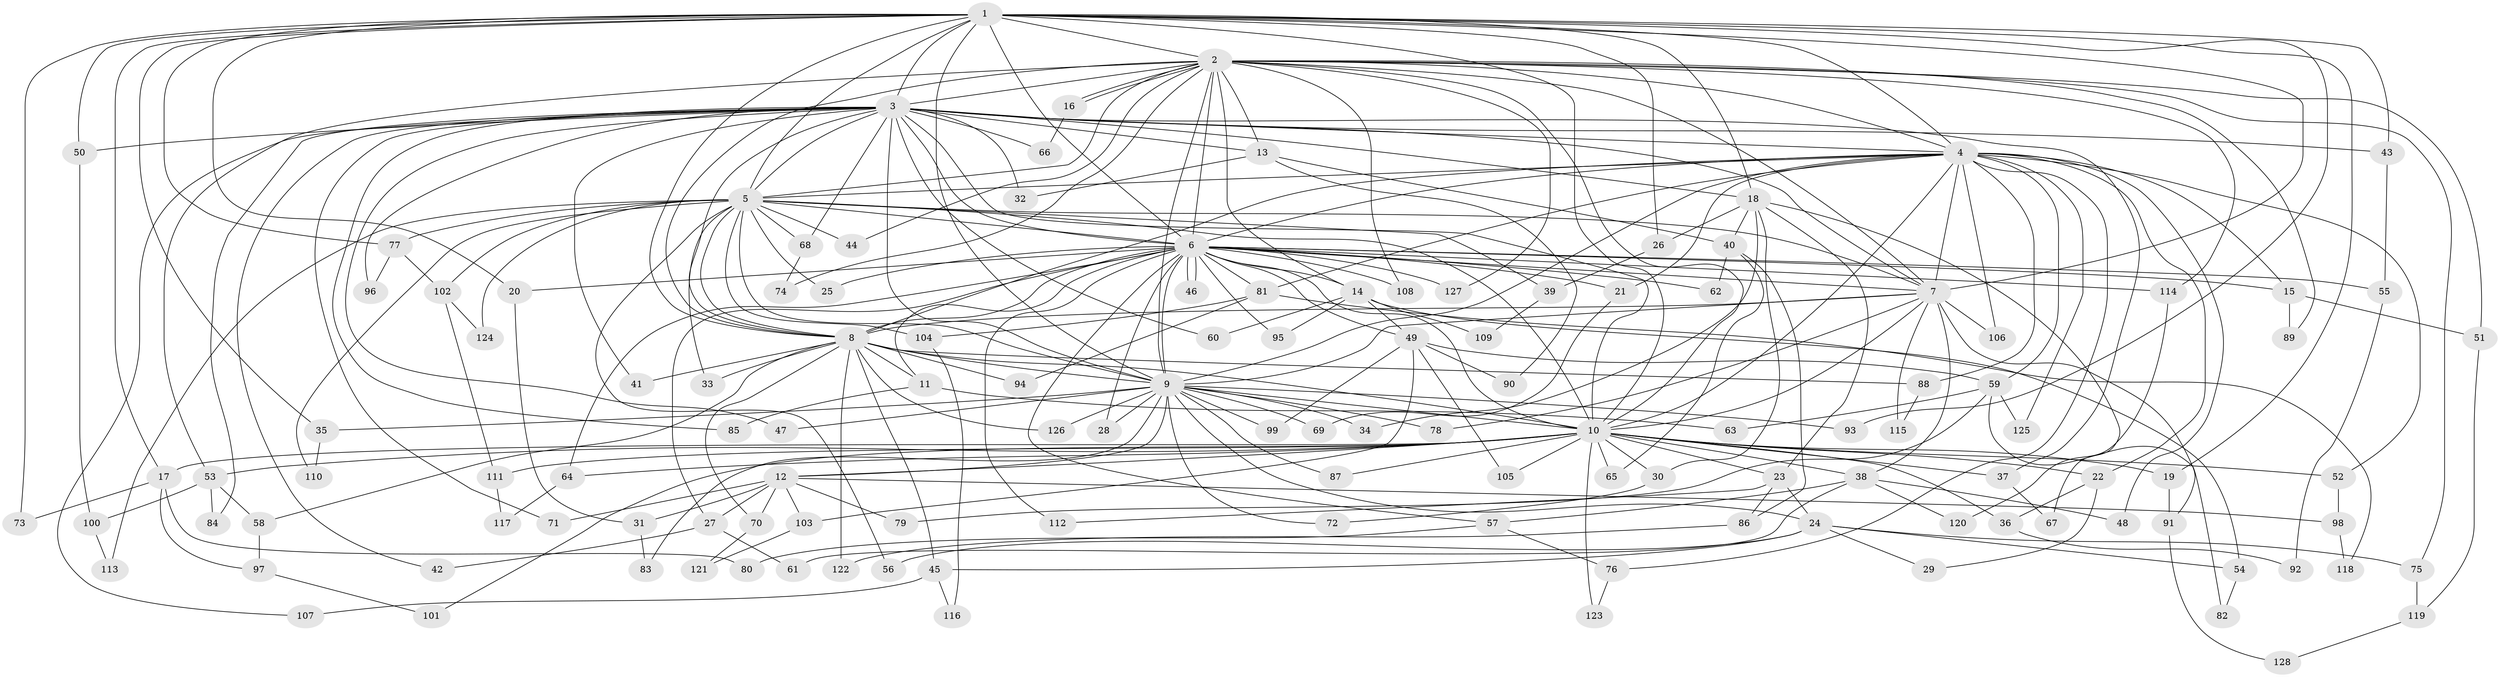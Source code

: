 // coarse degree distribution, {28: 0.02631578947368421, 22: 0.013157894736842105, 21: 0.013157894736842105, 4: 0.10526315789473684, 2: 0.47368421052631576, 1: 0.06578947368421052, 8: 0.02631578947368421, 3: 0.14473684210526316, 5: 0.07894736842105263, 14: 0.013157894736842105, 6: 0.02631578947368421, 7: 0.013157894736842105}
// Generated by graph-tools (version 1.1) at 2025/49/03/04/25 21:49:14]
// undirected, 128 vertices, 281 edges
graph export_dot {
graph [start="1"]
  node [color=gray90,style=filled];
  1;
  2;
  3;
  4;
  5;
  6;
  7;
  8;
  9;
  10;
  11;
  12;
  13;
  14;
  15;
  16;
  17;
  18;
  19;
  20;
  21;
  22;
  23;
  24;
  25;
  26;
  27;
  28;
  29;
  30;
  31;
  32;
  33;
  34;
  35;
  36;
  37;
  38;
  39;
  40;
  41;
  42;
  43;
  44;
  45;
  46;
  47;
  48;
  49;
  50;
  51;
  52;
  53;
  54;
  55;
  56;
  57;
  58;
  59;
  60;
  61;
  62;
  63;
  64;
  65;
  66;
  67;
  68;
  69;
  70;
  71;
  72;
  73;
  74;
  75;
  76;
  77;
  78;
  79;
  80;
  81;
  82;
  83;
  84;
  85;
  86;
  87;
  88;
  89;
  90;
  91;
  92;
  93;
  94;
  95;
  96;
  97;
  98;
  99;
  100;
  101;
  102;
  103;
  104;
  105;
  106;
  107;
  108;
  109;
  110;
  111;
  112;
  113;
  114;
  115;
  116;
  117;
  118;
  119;
  120;
  121;
  122;
  123;
  124;
  125;
  126;
  127;
  128;
  1 -- 2;
  1 -- 3;
  1 -- 4;
  1 -- 5;
  1 -- 6;
  1 -- 7;
  1 -- 8;
  1 -- 9;
  1 -- 10;
  1 -- 17;
  1 -- 18;
  1 -- 19;
  1 -- 20;
  1 -- 26;
  1 -- 35;
  1 -- 43;
  1 -- 50;
  1 -- 73;
  1 -- 77;
  1 -- 93;
  2 -- 3;
  2 -- 4;
  2 -- 5;
  2 -- 6;
  2 -- 7;
  2 -- 8;
  2 -- 9;
  2 -- 10;
  2 -- 13;
  2 -- 14;
  2 -- 16;
  2 -- 16;
  2 -- 44;
  2 -- 51;
  2 -- 53;
  2 -- 74;
  2 -- 75;
  2 -- 89;
  2 -- 108;
  2 -- 114;
  2 -- 127;
  3 -- 4;
  3 -- 5;
  3 -- 6;
  3 -- 7;
  3 -- 8;
  3 -- 9;
  3 -- 10;
  3 -- 13;
  3 -- 18;
  3 -- 32;
  3 -- 37;
  3 -- 41;
  3 -- 42;
  3 -- 43;
  3 -- 47;
  3 -- 50;
  3 -- 60;
  3 -- 66;
  3 -- 68;
  3 -- 71;
  3 -- 84;
  3 -- 85;
  3 -- 96;
  3 -- 107;
  4 -- 5;
  4 -- 6;
  4 -- 7;
  4 -- 8;
  4 -- 9;
  4 -- 10;
  4 -- 15;
  4 -- 21;
  4 -- 22;
  4 -- 48;
  4 -- 52;
  4 -- 59;
  4 -- 76;
  4 -- 81;
  4 -- 88;
  4 -- 106;
  4 -- 125;
  5 -- 6;
  5 -- 7;
  5 -- 8;
  5 -- 9;
  5 -- 10;
  5 -- 25;
  5 -- 33;
  5 -- 39;
  5 -- 44;
  5 -- 56;
  5 -- 68;
  5 -- 77;
  5 -- 102;
  5 -- 104;
  5 -- 110;
  5 -- 113;
  5 -- 124;
  6 -- 7;
  6 -- 8;
  6 -- 9;
  6 -- 10;
  6 -- 11;
  6 -- 14;
  6 -- 15;
  6 -- 20;
  6 -- 21;
  6 -- 25;
  6 -- 27;
  6 -- 28;
  6 -- 46;
  6 -- 46;
  6 -- 49;
  6 -- 55;
  6 -- 57;
  6 -- 62;
  6 -- 64;
  6 -- 81;
  6 -- 95;
  6 -- 108;
  6 -- 112;
  6 -- 114;
  6 -- 127;
  7 -- 8;
  7 -- 9;
  7 -- 10;
  7 -- 38;
  7 -- 78;
  7 -- 91;
  7 -- 106;
  7 -- 115;
  8 -- 9;
  8 -- 10;
  8 -- 11;
  8 -- 33;
  8 -- 41;
  8 -- 45;
  8 -- 58;
  8 -- 70;
  8 -- 88;
  8 -- 94;
  8 -- 122;
  8 -- 126;
  9 -- 10;
  9 -- 12;
  9 -- 24;
  9 -- 28;
  9 -- 34;
  9 -- 35;
  9 -- 47;
  9 -- 69;
  9 -- 72;
  9 -- 78;
  9 -- 83;
  9 -- 87;
  9 -- 93;
  9 -- 99;
  9 -- 126;
  10 -- 12;
  10 -- 17;
  10 -- 19;
  10 -- 22;
  10 -- 23;
  10 -- 30;
  10 -- 36;
  10 -- 37;
  10 -- 38;
  10 -- 52;
  10 -- 53;
  10 -- 64;
  10 -- 65;
  10 -- 87;
  10 -- 101;
  10 -- 105;
  10 -- 111;
  10 -- 123;
  11 -- 63;
  11 -- 85;
  12 -- 27;
  12 -- 31;
  12 -- 70;
  12 -- 71;
  12 -- 79;
  12 -- 98;
  12 -- 103;
  13 -- 32;
  13 -- 40;
  13 -- 90;
  14 -- 49;
  14 -- 54;
  14 -- 60;
  14 -- 95;
  14 -- 109;
  15 -- 51;
  15 -- 89;
  16 -- 66;
  17 -- 73;
  17 -- 80;
  17 -- 97;
  18 -- 23;
  18 -- 26;
  18 -- 30;
  18 -- 34;
  18 -- 40;
  18 -- 67;
  19 -- 91;
  20 -- 31;
  21 -- 69;
  22 -- 29;
  22 -- 36;
  23 -- 24;
  23 -- 86;
  23 -- 112;
  24 -- 29;
  24 -- 45;
  24 -- 54;
  24 -- 56;
  24 -- 75;
  26 -- 39;
  27 -- 42;
  27 -- 61;
  30 -- 72;
  31 -- 83;
  35 -- 110;
  36 -- 92;
  37 -- 67;
  38 -- 48;
  38 -- 57;
  38 -- 61;
  38 -- 120;
  39 -- 109;
  40 -- 62;
  40 -- 65;
  40 -- 86;
  43 -- 55;
  45 -- 107;
  45 -- 116;
  49 -- 59;
  49 -- 90;
  49 -- 99;
  49 -- 103;
  49 -- 105;
  50 -- 100;
  51 -- 119;
  52 -- 98;
  53 -- 58;
  53 -- 84;
  53 -- 100;
  54 -- 82;
  55 -- 92;
  57 -- 76;
  57 -- 80;
  58 -- 97;
  59 -- 63;
  59 -- 79;
  59 -- 82;
  59 -- 125;
  64 -- 117;
  68 -- 74;
  70 -- 121;
  75 -- 119;
  76 -- 123;
  77 -- 96;
  77 -- 102;
  81 -- 94;
  81 -- 104;
  81 -- 118;
  86 -- 122;
  88 -- 115;
  91 -- 128;
  97 -- 101;
  98 -- 118;
  100 -- 113;
  102 -- 111;
  102 -- 124;
  103 -- 121;
  104 -- 116;
  111 -- 117;
  114 -- 120;
  119 -- 128;
}
